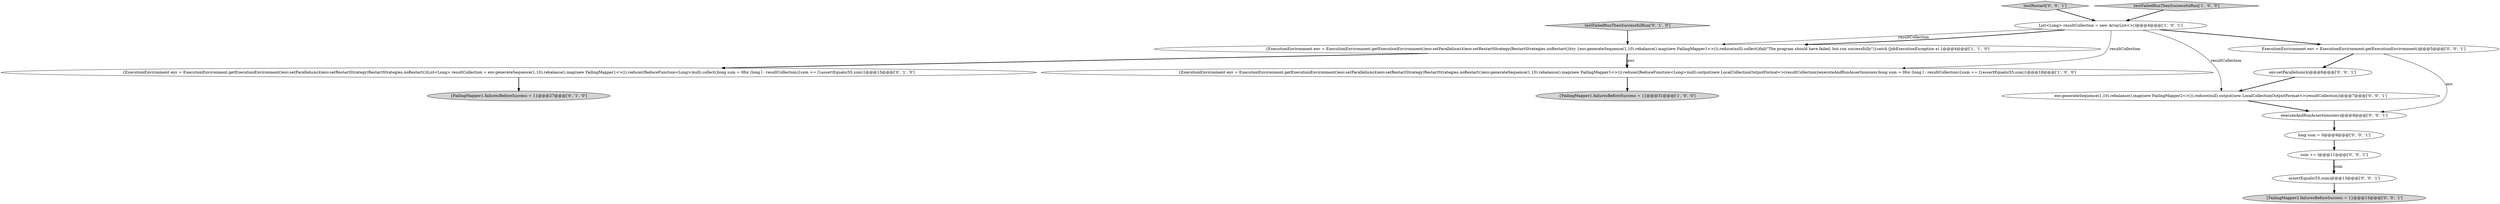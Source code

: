 digraph {
16 [style = filled, label = "env.setParallelism(4)@@@6@@@['0', '0', '1']", fillcolor = white, shape = ellipse image = "AAA0AAABBB3BBB"];
6 [style = filled, label = "{ExecutionEnvironment env = ExecutionEnvironment.getExecutionEnvironment()env.setParallelism(4)env.setRestartStrategy(RestartStrategies.noRestart())List<Long> resultCollection = env.generateSequence(1,10).rebalance().map(new FailingMapper1<>()).reduce((ReduceFunction<Long>)null).collect()long sum = 0for (long l : resultCollection){sum += l}assertEquals(55,sum)}@@@15@@@['0', '1', '0']", fillcolor = white, shape = ellipse image = "AAA0AAABBB2BBB"];
0 [style = filled, label = "List<Long> resultCollection = new ArrayList<>()@@@4@@@['1', '0', '1']", fillcolor = white, shape = ellipse image = "AAA0AAABBB1BBB"];
1 [style = filled, label = "{ExecutionEnvironment env = ExecutionEnvironment.getExecutionEnvironment()env.setParallelism(4)env.setRestartStrategy(RestartStrategies.noRestart())env.generateSequence(1,10).rebalance().map(new FailingMapper1<>()).reduce((ReduceFunction<Long>)null).output(new LocalCollectionOutputFormat<>(resultCollection))executeAndRunAssertions(env)long sum = 0for (long l : resultCollection){sum += l}assertEquals(55,sum)}@@@18@@@['1', '0', '0']", fillcolor = white, shape = ellipse image = "AAA0AAABBB1BBB"];
3 [style = filled, label = "{FailingMapper1.failuresBeforeSuccess = 1}@@@31@@@['1', '0', '0']", fillcolor = lightgray, shape = ellipse image = "AAA0AAABBB1BBB"];
9 [style = filled, label = "{FailingMapper2.failuresBeforeSuccess = 1}@@@15@@@['0', '0', '1']", fillcolor = lightgray, shape = ellipse image = "AAA0AAABBB3BBB"];
5 [style = filled, label = "{FailingMapper1.failuresBeforeSuccess = 1}@@@27@@@['0', '1', '0']", fillcolor = lightgray, shape = ellipse image = "AAA0AAABBB2BBB"];
15 [style = filled, label = "assertEquals(55,sum)@@@13@@@['0', '0', '1']", fillcolor = white, shape = ellipse image = "AAA0AAABBB3BBB"];
2 [style = filled, label = "{ExecutionEnvironment env = ExecutionEnvironment.getExecutionEnvironment()env.setParallelism(4)env.setRestartStrategy(RestartStrategies.noRestart())try {env.generateSequence(1,10).rebalance().map(new FailingMapper1<>()).reduce(null).collect()fail(\"The program should have failed, but run successfully\")}catch (JobExecutionException e) }@@@4@@@['1', '1', '0']", fillcolor = white, shape = ellipse image = "AAA0AAABBB1BBB"];
8 [style = filled, label = "env.generateSequence(1,10).rebalance().map(new FailingMapper2<>()).reduce(null).output(new LocalCollectionOutputFormat<>(resultCollection))@@@7@@@['0', '0', '1']", fillcolor = white, shape = ellipse image = "AAA0AAABBB3BBB"];
7 [style = filled, label = "testFailedRunThenSuccessfulRun['0', '1', '0']", fillcolor = lightgray, shape = diamond image = "AAA0AAABBB2BBB"];
12 [style = filled, label = "long sum = 0@@@9@@@['0', '0', '1']", fillcolor = white, shape = ellipse image = "AAA0AAABBB3BBB"];
14 [style = filled, label = "testRestart['0', '0', '1']", fillcolor = lightgray, shape = diamond image = "AAA0AAABBB3BBB"];
11 [style = filled, label = "sum += l@@@11@@@['0', '0', '1']", fillcolor = white, shape = ellipse image = "AAA0AAABBB3BBB"];
10 [style = filled, label = "executeAndRunAssertions(env)@@@8@@@['0', '0', '1']", fillcolor = white, shape = ellipse image = "AAA0AAABBB3BBB"];
4 [style = filled, label = "testFailedRunThenSuccessfulRun['1', '0', '0']", fillcolor = lightgray, shape = diamond image = "AAA0AAABBB1BBB"];
13 [style = filled, label = "ExecutionEnvironment env = ExecutionEnvironment.getExecutionEnvironment()@@@5@@@['0', '0', '1']", fillcolor = white, shape = ellipse image = "AAA0AAABBB3BBB"];
15->9 [style = bold, label=""];
16->8 [style = bold, label=""];
0->8 [style = solid, label="resultCollection"];
14->0 [style = bold, label=""];
11->15 [style = bold, label=""];
0->13 [style = bold, label=""];
0->2 [style = solid, label="resultCollection"];
10->12 [style = bold, label=""];
1->3 [style = bold, label=""];
13->16 [style = bold, label=""];
2->1 [style = bold, label=""];
6->5 [style = bold, label=""];
2->6 [style = bold, label=""];
11->15 [style = solid, label="sum"];
12->11 [style = bold, label=""];
13->10 [style = solid, label="env"];
0->2 [style = bold, label=""];
0->1 [style = solid, label="resultCollection"];
2->1 [style = solid, label="env"];
8->10 [style = bold, label=""];
4->0 [style = bold, label=""];
7->2 [style = bold, label=""];
}
